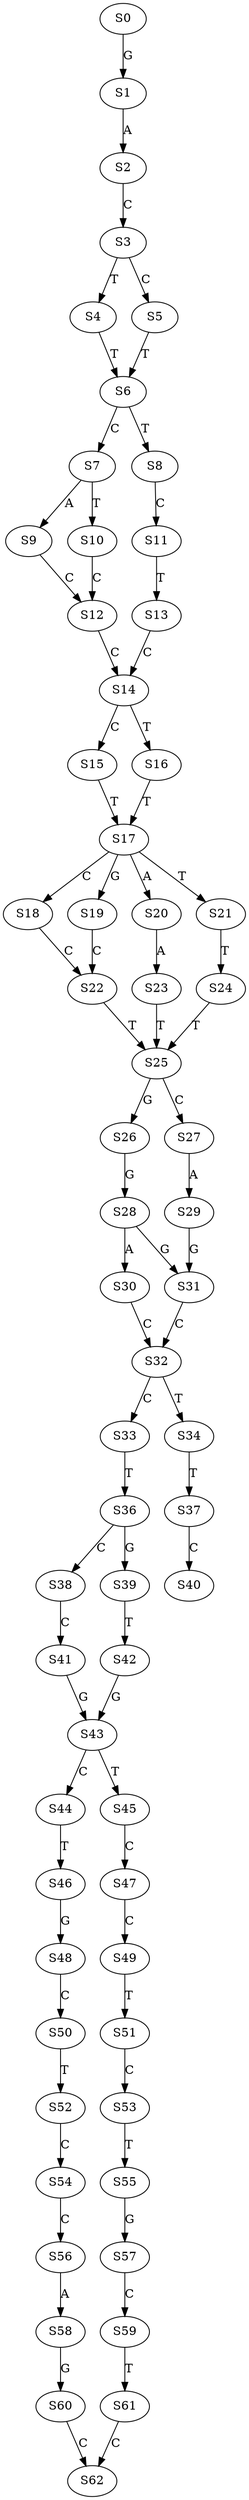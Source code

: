 strict digraph  {
	S0 -> S1 [ label = G ];
	S1 -> S2 [ label = A ];
	S2 -> S3 [ label = C ];
	S3 -> S4 [ label = T ];
	S3 -> S5 [ label = C ];
	S4 -> S6 [ label = T ];
	S5 -> S6 [ label = T ];
	S6 -> S7 [ label = C ];
	S6 -> S8 [ label = T ];
	S7 -> S9 [ label = A ];
	S7 -> S10 [ label = T ];
	S8 -> S11 [ label = C ];
	S9 -> S12 [ label = C ];
	S10 -> S12 [ label = C ];
	S11 -> S13 [ label = T ];
	S12 -> S14 [ label = C ];
	S13 -> S14 [ label = C ];
	S14 -> S15 [ label = C ];
	S14 -> S16 [ label = T ];
	S15 -> S17 [ label = T ];
	S16 -> S17 [ label = T ];
	S17 -> S18 [ label = C ];
	S17 -> S19 [ label = G ];
	S17 -> S20 [ label = A ];
	S17 -> S21 [ label = T ];
	S18 -> S22 [ label = C ];
	S19 -> S22 [ label = C ];
	S20 -> S23 [ label = A ];
	S21 -> S24 [ label = T ];
	S22 -> S25 [ label = T ];
	S23 -> S25 [ label = T ];
	S24 -> S25 [ label = T ];
	S25 -> S26 [ label = G ];
	S25 -> S27 [ label = C ];
	S26 -> S28 [ label = G ];
	S27 -> S29 [ label = A ];
	S28 -> S30 [ label = A ];
	S28 -> S31 [ label = G ];
	S29 -> S31 [ label = G ];
	S30 -> S32 [ label = C ];
	S31 -> S32 [ label = C ];
	S32 -> S33 [ label = C ];
	S32 -> S34 [ label = T ];
	S33 -> S36 [ label = T ];
	S34 -> S37 [ label = T ];
	S36 -> S38 [ label = C ];
	S36 -> S39 [ label = G ];
	S37 -> S40 [ label = C ];
	S38 -> S41 [ label = C ];
	S39 -> S42 [ label = T ];
	S41 -> S43 [ label = G ];
	S42 -> S43 [ label = G ];
	S43 -> S44 [ label = C ];
	S43 -> S45 [ label = T ];
	S44 -> S46 [ label = T ];
	S45 -> S47 [ label = C ];
	S46 -> S48 [ label = G ];
	S47 -> S49 [ label = C ];
	S48 -> S50 [ label = C ];
	S49 -> S51 [ label = T ];
	S50 -> S52 [ label = T ];
	S51 -> S53 [ label = C ];
	S52 -> S54 [ label = C ];
	S53 -> S55 [ label = T ];
	S54 -> S56 [ label = C ];
	S55 -> S57 [ label = G ];
	S56 -> S58 [ label = A ];
	S57 -> S59 [ label = C ];
	S58 -> S60 [ label = G ];
	S59 -> S61 [ label = T ];
	S60 -> S62 [ label = C ];
	S61 -> S62 [ label = C ];
}
